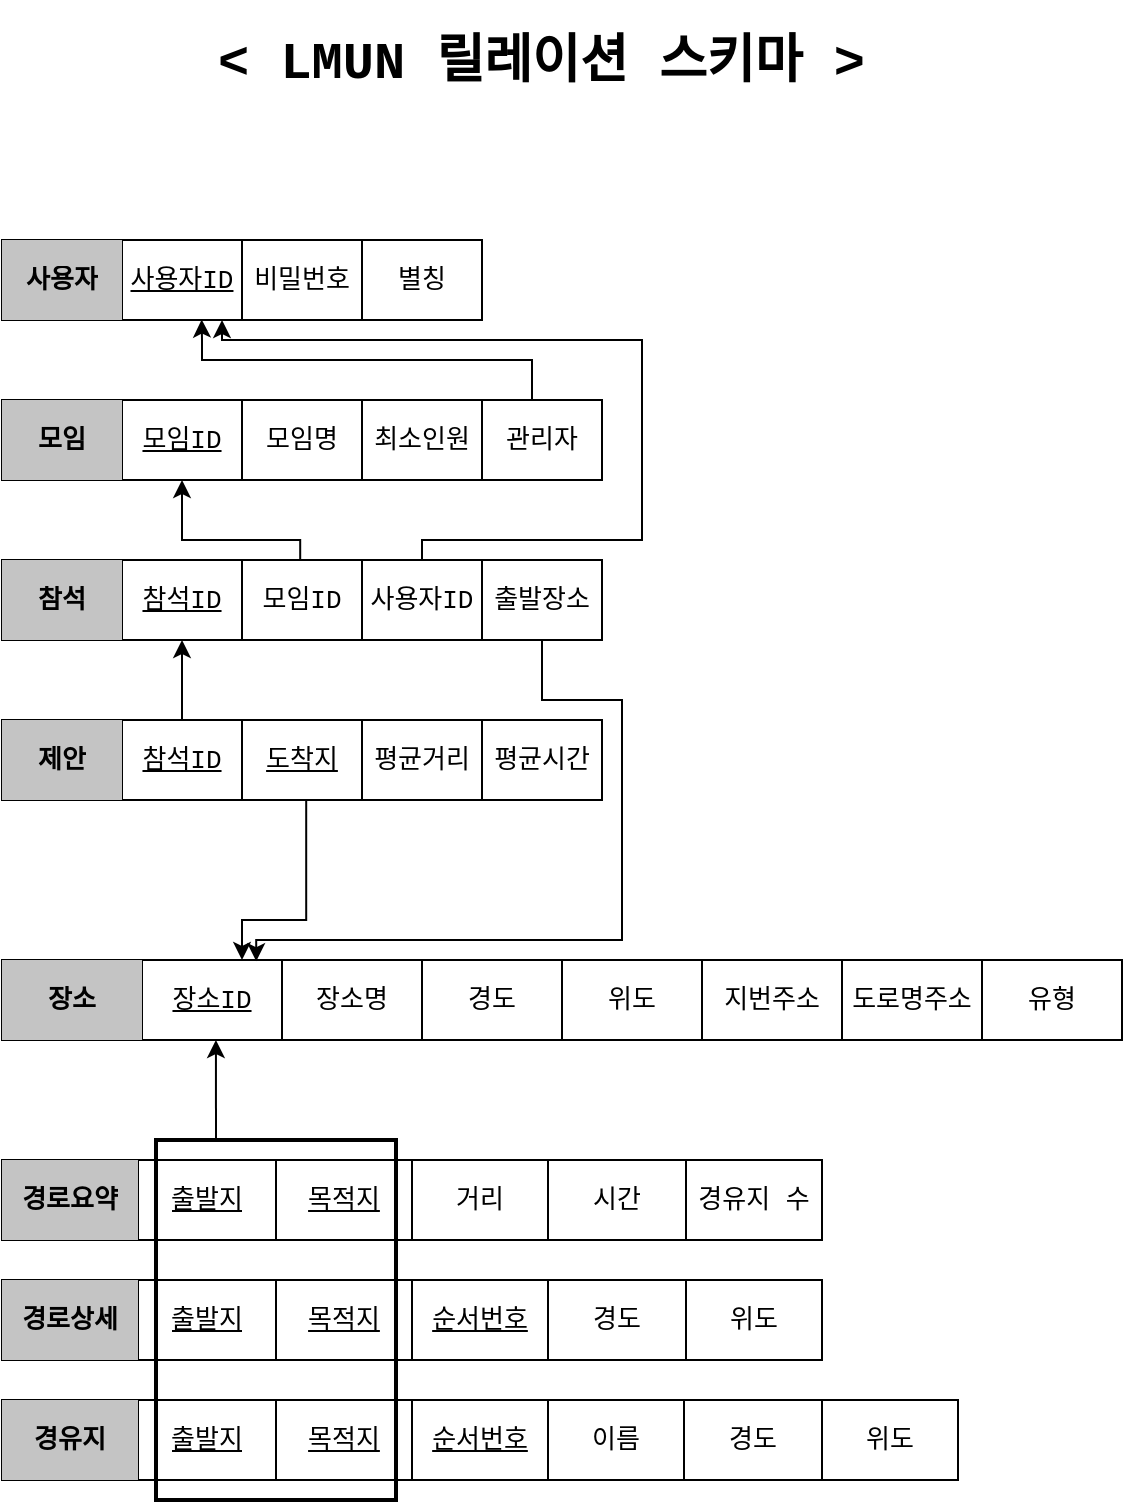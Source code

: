 <mxfile version="16.1.0" type="device"><diagram id="JYKlzsWnA5worF_c8ZlG" name="Page-1"><mxGraphModel dx="1363" dy="722" grid="1" gridSize="10" guides="1" tooltips="1" connect="1" arrows="1" fold="1" page="1" pageScale="1" pageWidth="827" pageHeight="1169" math="0" shadow="0"><root><mxCell id="0"/><mxCell id="1" parent="0"/><mxCell id="AW5-Fry8Wp2gRj29QLA7-89" value="" style="shape=table;html=1;whiteSpace=wrap;startSize=0;container=1;collapsible=0;childLayout=tableLayout;fontFamily=Courier New;fontSize=13;fontColor=default;strokeColor=default;fillColor=default;" vertex="1" parent="1"><mxGeometry x="160" y="200" width="300" height="40" as="geometry"/></mxCell><mxCell id="AW5-Fry8Wp2gRj29QLA7-90" value="" style="shape=partialRectangle;html=1;whiteSpace=wrap;collapsible=0;dropTarget=0;pointerEvents=0;fillColor=none;top=0;left=0;bottom=0;right=0;points=[[0,0.5],[1,0.5]];portConstraint=eastwest;fontFamily=Courier New;fontSize=13;fontColor=default;startSize=0;strokeColor=default;" vertex="1" parent="AW5-Fry8Wp2gRj29QLA7-89"><mxGeometry width="300" height="40" as="geometry"/></mxCell><mxCell id="AW5-Fry8Wp2gRj29QLA7-91" value="&lt;b&gt;모임&lt;/b&gt;" style="shape=partialRectangle;html=1;whiteSpace=wrap;connectable=0;fillColor=#C4C4C4;top=0;left=0;bottom=0;right=0;overflow=hidden;pointerEvents=1;fontFamily=Courier New;fontSize=13;fontColor=default;startSize=0;strokeColor=default;" vertex="1" parent="AW5-Fry8Wp2gRj29QLA7-90"><mxGeometry width="60" height="40" as="geometry"><mxRectangle width="60" height="40" as="alternateBounds"/></mxGeometry></mxCell><mxCell id="AW5-Fry8Wp2gRj29QLA7-92" value="&lt;u&gt;모임ID&lt;/u&gt;" style="shape=partialRectangle;html=1;whiteSpace=wrap;connectable=0;fillColor=none;top=0;left=0;bottom=0;right=0;overflow=hidden;pointerEvents=1;fontFamily=Courier New;fontSize=13;fontColor=default;startSize=0;strokeColor=default;" vertex="1" parent="AW5-Fry8Wp2gRj29QLA7-90"><mxGeometry x="60" width="60" height="40" as="geometry"><mxRectangle width="60" height="40" as="alternateBounds"/></mxGeometry></mxCell><mxCell id="AW5-Fry8Wp2gRj29QLA7-93" value="모임명" style="shape=partialRectangle;html=1;whiteSpace=wrap;connectable=0;fillColor=none;top=0;left=0;bottom=0;right=0;overflow=hidden;pointerEvents=1;fontFamily=Courier New;fontSize=13;fontColor=default;startSize=0;strokeColor=default;" vertex="1" parent="AW5-Fry8Wp2gRj29QLA7-90"><mxGeometry x="120" width="60" height="40" as="geometry"><mxRectangle width="60" height="40" as="alternateBounds"/></mxGeometry></mxCell><mxCell id="AW5-Fry8Wp2gRj29QLA7-102" value="최소인원" style="shape=partialRectangle;html=1;whiteSpace=wrap;connectable=0;fillColor=none;top=0;left=0;bottom=0;right=0;overflow=hidden;pointerEvents=1;fontFamily=Courier New;fontSize=13;fontColor=default;startSize=0;strokeColor=default;" vertex="1" parent="AW5-Fry8Wp2gRj29QLA7-90"><mxGeometry x="180" width="60" height="40" as="geometry"><mxRectangle width="60" height="40" as="alternateBounds"/></mxGeometry></mxCell><mxCell id="AW5-Fry8Wp2gRj29QLA7-103" value="관리자" style="shape=partialRectangle;html=1;whiteSpace=wrap;connectable=0;fillColor=none;top=0;left=0;bottom=0;right=0;overflow=hidden;pointerEvents=1;fontFamily=Courier New;fontSize=13;fontColor=default;startSize=0;strokeColor=default;" vertex="1" parent="AW5-Fry8Wp2gRj29QLA7-90"><mxGeometry x="240" width="60" height="40" as="geometry"><mxRectangle width="60" height="40" as="alternateBounds"/></mxGeometry></mxCell><mxCell id="AW5-Fry8Wp2gRj29QLA7-105" value="" style="shape=table;html=1;whiteSpace=wrap;startSize=0;container=1;collapsible=0;childLayout=tableLayout;fontFamily=Courier New;fontSize=13;fontColor=default;strokeColor=default;fillColor=default;" vertex="1" parent="1"><mxGeometry x="160" y="120" width="240" height="40" as="geometry"/></mxCell><mxCell id="AW5-Fry8Wp2gRj29QLA7-106" value="" style="shape=partialRectangle;html=1;whiteSpace=wrap;collapsible=0;dropTarget=0;pointerEvents=0;fillColor=none;top=0;left=0;bottom=0;right=0;points=[[0,0.5],[1,0.5]];portConstraint=eastwest;fontFamily=Courier New;fontSize=13;fontColor=default;startSize=0;strokeColor=default;" vertex="1" parent="AW5-Fry8Wp2gRj29QLA7-105"><mxGeometry width="240" height="40" as="geometry"/></mxCell><mxCell id="AW5-Fry8Wp2gRj29QLA7-107" value="&lt;b&gt;사용자&lt;/b&gt;" style="shape=partialRectangle;html=1;whiteSpace=wrap;connectable=0;fillColor=#C4C4C4;top=0;left=0;bottom=0;right=0;overflow=hidden;pointerEvents=1;fontFamily=Courier New;fontSize=13;fontColor=default;startSize=0;strokeColor=default;" vertex="1" parent="AW5-Fry8Wp2gRj29QLA7-106"><mxGeometry width="60" height="40" as="geometry"><mxRectangle width="60" height="40" as="alternateBounds"/></mxGeometry></mxCell><mxCell id="AW5-Fry8Wp2gRj29QLA7-108" value="&lt;u&gt;사용자ID&lt;/u&gt;" style="shape=partialRectangle;html=1;whiteSpace=wrap;connectable=0;fillColor=none;top=0;left=0;bottom=0;right=0;overflow=hidden;pointerEvents=1;fontFamily=Courier New;fontSize=13;fontColor=default;startSize=0;strokeColor=default;" vertex="1" parent="AW5-Fry8Wp2gRj29QLA7-106"><mxGeometry x="60" width="60" height="40" as="geometry"><mxRectangle width="60" height="40" as="alternateBounds"/></mxGeometry></mxCell><mxCell id="AW5-Fry8Wp2gRj29QLA7-109" value="비밀번호" style="shape=partialRectangle;html=1;whiteSpace=wrap;connectable=0;fillColor=none;top=0;left=0;bottom=0;right=0;overflow=hidden;pointerEvents=1;fontFamily=Courier New;fontSize=13;fontColor=default;startSize=0;strokeColor=default;" vertex="1" parent="AW5-Fry8Wp2gRj29QLA7-106"><mxGeometry x="120" width="60" height="40" as="geometry"><mxRectangle width="60" height="40" as="alternateBounds"/></mxGeometry></mxCell><mxCell id="AW5-Fry8Wp2gRj29QLA7-110" value="별칭" style="shape=partialRectangle;html=1;whiteSpace=wrap;connectable=0;fillColor=none;top=0;left=0;bottom=0;right=0;overflow=hidden;pointerEvents=1;fontFamily=Courier New;fontSize=13;fontColor=default;startSize=0;strokeColor=default;" vertex="1" parent="AW5-Fry8Wp2gRj29QLA7-106"><mxGeometry x="180" width="60" height="40" as="geometry"><mxRectangle width="60" height="40" as="alternateBounds"/></mxGeometry></mxCell><mxCell id="AW5-Fry8Wp2gRj29QLA7-129" value="" style="shape=table;html=1;whiteSpace=wrap;startSize=0;container=1;collapsible=0;childLayout=tableLayout;fontFamily=Courier New;fontSize=13;fontColor=default;strokeColor=default;fillColor=default;fontStyle=1" vertex="1" parent="1"><mxGeometry x="160" y="280" width="300" height="40" as="geometry"/></mxCell><mxCell id="AW5-Fry8Wp2gRj29QLA7-130" value="" style="shape=partialRectangle;html=1;whiteSpace=wrap;collapsible=0;dropTarget=0;pointerEvents=0;fillColor=none;top=0;left=0;bottom=0;right=0;points=[[0,0.5],[1,0.5]];portConstraint=eastwest;fontFamily=Courier New;fontSize=13;fontColor=default;startSize=0;strokeColor=default;" vertex="1" parent="AW5-Fry8Wp2gRj29QLA7-129"><mxGeometry width="300" height="40" as="geometry"/></mxCell><mxCell id="AW5-Fry8Wp2gRj29QLA7-131" value="&lt;b&gt;참석&lt;/b&gt;" style="shape=partialRectangle;html=1;whiteSpace=wrap;connectable=0;fillColor=#C4C4C4;top=0;left=0;bottom=0;right=0;overflow=hidden;pointerEvents=1;fontFamily=Courier New;fontSize=13;fontColor=default;startSize=0;strokeColor=default;" vertex="1" parent="AW5-Fry8Wp2gRj29QLA7-130"><mxGeometry width="60" height="40" as="geometry"><mxRectangle width="60" height="40" as="alternateBounds"/></mxGeometry></mxCell><mxCell id="AW5-Fry8Wp2gRj29QLA7-191" value="참석ID" style="shape=partialRectangle;html=1;whiteSpace=wrap;connectable=0;fillColor=none;top=0;left=0;bottom=0;right=0;overflow=hidden;pointerEvents=1;fontFamily=Courier New;fontSize=13;fontColor=default;startSize=0;strokeColor=default;fontStyle=4" vertex="1" parent="AW5-Fry8Wp2gRj29QLA7-130"><mxGeometry x="60" width="60" height="40" as="geometry"><mxRectangle width="60" height="40" as="alternateBounds"/></mxGeometry></mxCell><mxCell id="AW5-Fry8Wp2gRj29QLA7-132" value="모임ID" style="shape=partialRectangle;html=1;whiteSpace=wrap;connectable=0;fillColor=none;top=0;left=0;bottom=0;right=0;overflow=hidden;pointerEvents=1;fontFamily=Courier New;fontSize=13;fontColor=default;startSize=0;strokeColor=default;" vertex="1" parent="AW5-Fry8Wp2gRj29QLA7-130"><mxGeometry x="120" width="60" height="40" as="geometry"><mxRectangle width="60" height="40" as="alternateBounds"/></mxGeometry></mxCell><mxCell id="AW5-Fry8Wp2gRj29QLA7-133" value="사용자ID" style="shape=partialRectangle;html=1;whiteSpace=wrap;connectable=0;fillColor=none;top=0;left=0;bottom=0;right=0;overflow=hidden;pointerEvents=1;fontFamily=Courier New;fontSize=13;fontColor=default;startSize=0;strokeColor=default;" vertex="1" parent="AW5-Fry8Wp2gRj29QLA7-130"><mxGeometry x="180" width="60" height="40" as="geometry"><mxRectangle width="60" height="40" as="alternateBounds"/></mxGeometry></mxCell><mxCell id="AW5-Fry8Wp2gRj29QLA7-134" value="출발장소" style="shape=partialRectangle;html=1;whiteSpace=wrap;connectable=0;fillColor=none;top=0;left=0;bottom=0;right=0;overflow=hidden;pointerEvents=1;fontFamily=Courier New;fontSize=13;fontColor=default;startSize=0;strokeColor=default;" vertex="1" parent="AW5-Fry8Wp2gRj29QLA7-130"><mxGeometry x="240" width="60" height="40" as="geometry"><mxRectangle width="60" height="40" as="alternateBounds"/></mxGeometry></mxCell><mxCell id="AW5-Fry8Wp2gRj29QLA7-145" value="" style="shape=table;html=1;whiteSpace=wrap;startSize=0;container=1;collapsible=0;childLayout=tableLayout;fontFamily=Courier New;fontSize=13;fontColor=default;strokeColor=default;fillColor=default;fontStyle=1" vertex="1" parent="1"><mxGeometry x="160" y="580" width="410" height="40" as="geometry"/></mxCell><mxCell id="AW5-Fry8Wp2gRj29QLA7-146" value="" style="shape=partialRectangle;html=1;whiteSpace=wrap;collapsible=0;dropTarget=0;pointerEvents=0;fillColor=none;top=0;left=0;bottom=0;right=0;points=[[0,0.5],[1,0.5]];portConstraint=eastwest;fontFamily=Courier New;fontSize=13;fontColor=default;startSize=0;strokeColor=default;" vertex="1" parent="AW5-Fry8Wp2gRj29QLA7-145"><mxGeometry width="410" height="40" as="geometry"/></mxCell><mxCell id="AW5-Fry8Wp2gRj29QLA7-147" value="경로요약" style="shape=partialRectangle;html=1;whiteSpace=wrap;connectable=0;fillColor=#C4C4C4;top=0;left=0;bottom=0;right=0;overflow=hidden;pointerEvents=1;fontFamily=Courier New;fontSize=13;fontColor=default;startSize=0;strokeColor=default;fontStyle=1" vertex="1" parent="AW5-Fry8Wp2gRj29QLA7-146"><mxGeometry width="68" height="40" as="geometry"><mxRectangle width="68" height="40" as="alternateBounds"/></mxGeometry></mxCell><mxCell id="AW5-Fry8Wp2gRj29QLA7-148" value="출발지" style="shape=partialRectangle;html=1;whiteSpace=wrap;connectable=0;fillColor=none;top=0;left=0;bottom=0;right=0;overflow=hidden;pointerEvents=1;fontFamily=Courier New;fontSize=13;fontColor=default;startSize=0;strokeColor=default;fontStyle=4" vertex="1" parent="AW5-Fry8Wp2gRj29QLA7-146"><mxGeometry x="68" width="69" height="40" as="geometry"><mxRectangle width="69" height="40" as="alternateBounds"/></mxGeometry></mxCell><mxCell id="AW5-Fry8Wp2gRj29QLA7-149" value="목적지" style="shape=partialRectangle;html=1;whiteSpace=wrap;connectable=0;fillColor=none;top=0;left=0;bottom=0;right=0;overflow=hidden;pointerEvents=1;fontFamily=Courier New;fontSize=13;fontColor=default;startSize=0;strokeColor=default;fontStyle=4" vertex="1" parent="AW5-Fry8Wp2gRj29QLA7-146"><mxGeometry x="137" width="68" height="40" as="geometry"><mxRectangle width="68" height="40" as="alternateBounds"/></mxGeometry></mxCell><mxCell id="AW5-Fry8Wp2gRj29QLA7-150" value="거리" style="shape=partialRectangle;html=1;whiteSpace=wrap;connectable=0;fillColor=none;top=0;left=0;bottom=0;right=0;overflow=hidden;pointerEvents=1;fontFamily=Courier New;fontSize=13;fontColor=default;startSize=0;strokeColor=default;" vertex="1" parent="AW5-Fry8Wp2gRj29QLA7-146"><mxGeometry x="205" width="68" height="40" as="geometry"><mxRectangle width="68" height="40" as="alternateBounds"/></mxGeometry></mxCell><mxCell id="AW5-Fry8Wp2gRj29QLA7-151" value="시간" style="shape=partialRectangle;html=1;whiteSpace=wrap;connectable=0;fillColor=none;top=0;left=0;bottom=0;right=0;overflow=hidden;pointerEvents=1;fontFamily=Courier New;fontSize=13;fontColor=default;startSize=0;strokeColor=default;" vertex="1" parent="AW5-Fry8Wp2gRj29QLA7-146"><mxGeometry x="273" width="69" height="40" as="geometry"><mxRectangle width="69" height="40" as="alternateBounds"/></mxGeometry></mxCell><mxCell id="AW5-Fry8Wp2gRj29QLA7-152" value="경유지 수" style="shape=partialRectangle;html=1;whiteSpace=wrap;connectable=0;fillColor=none;top=0;left=0;bottom=0;right=0;overflow=hidden;pointerEvents=1;fontFamily=Courier New;fontSize=13;fontColor=default;startSize=0;strokeColor=default;" vertex="1" parent="AW5-Fry8Wp2gRj29QLA7-146"><mxGeometry x="342" width="68" height="40" as="geometry"><mxRectangle width="68" height="40" as="alternateBounds"/></mxGeometry></mxCell><mxCell id="AW5-Fry8Wp2gRj29QLA7-153" value="" style="shape=table;html=1;whiteSpace=wrap;startSize=0;container=1;collapsible=0;childLayout=tableLayout;fontFamily=Courier New;fontSize=13;fontColor=default;strokeColor=default;fillColor=default;fontStyle=1" vertex="1" parent="1"><mxGeometry x="160" y="480" width="560" height="40" as="geometry"/></mxCell><mxCell id="AW5-Fry8Wp2gRj29QLA7-154" value="" style="shape=partialRectangle;html=1;whiteSpace=wrap;collapsible=0;dropTarget=0;pointerEvents=0;fillColor=none;top=0;left=0;bottom=0;right=0;points=[[0,0.5],[1,0.5]];portConstraint=eastwest;fontFamily=Courier New;fontSize=13;fontColor=default;startSize=0;strokeColor=default;" vertex="1" parent="AW5-Fry8Wp2gRj29QLA7-153"><mxGeometry width="560" height="40" as="geometry"/></mxCell><mxCell id="AW5-Fry8Wp2gRj29QLA7-155" value="장소" style="shape=partialRectangle;html=1;whiteSpace=wrap;connectable=0;fillColor=#C4C4C4;top=0;left=0;bottom=0;right=0;overflow=hidden;pointerEvents=1;fontFamily=Courier New;fontSize=13;fontColor=default;startSize=0;strokeColor=default;fontStyle=1" vertex="1" parent="AW5-Fry8Wp2gRj29QLA7-154"><mxGeometry width="70" height="40" as="geometry"><mxRectangle width="70" height="40" as="alternateBounds"/></mxGeometry></mxCell><mxCell id="AW5-Fry8Wp2gRj29QLA7-156" value="장소ID" style="shape=partialRectangle;html=1;whiteSpace=wrap;connectable=0;fillColor=none;top=0;left=0;bottom=0;right=0;overflow=hidden;pointerEvents=1;fontFamily=Courier New;fontSize=13;fontColor=default;startSize=0;strokeColor=default;fontStyle=4" vertex="1" parent="AW5-Fry8Wp2gRj29QLA7-154"><mxGeometry x="70" width="70" height="40" as="geometry"><mxRectangle width="70" height="40" as="alternateBounds"/></mxGeometry></mxCell><mxCell id="AW5-Fry8Wp2gRj29QLA7-157" value="장소명" style="shape=partialRectangle;html=1;whiteSpace=wrap;connectable=0;fillColor=none;top=0;left=0;bottom=0;right=0;overflow=hidden;pointerEvents=1;fontFamily=Courier New;fontSize=13;fontColor=default;startSize=0;strokeColor=default;" vertex="1" parent="AW5-Fry8Wp2gRj29QLA7-154"><mxGeometry x="140" width="70" height="40" as="geometry"><mxRectangle width="70" height="40" as="alternateBounds"/></mxGeometry></mxCell><mxCell id="AW5-Fry8Wp2gRj29QLA7-158" value="경도" style="shape=partialRectangle;html=1;whiteSpace=wrap;connectable=0;fillColor=none;top=0;left=0;bottom=0;right=0;overflow=hidden;pointerEvents=1;fontFamily=Courier New;fontSize=13;fontColor=default;startSize=0;strokeColor=default;" vertex="1" parent="AW5-Fry8Wp2gRj29QLA7-154"><mxGeometry x="210" width="70" height="40" as="geometry"><mxRectangle width="70" height="40" as="alternateBounds"/></mxGeometry></mxCell><mxCell id="AW5-Fry8Wp2gRj29QLA7-159" value="위도" style="shape=partialRectangle;html=1;whiteSpace=wrap;connectable=0;fillColor=none;top=0;left=0;bottom=0;right=0;overflow=hidden;pointerEvents=1;fontFamily=Courier New;fontSize=13;fontColor=default;startSize=0;strokeColor=default;" vertex="1" parent="AW5-Fry8Wp2gRj29QLA7-154"><mxGeometry x="280" width="70" height="40" as="geometry"><mxRectangle width="70" height="40" as="alternateBounds"/></mxGeometry></mxCell><mxCell id="AW5-Fry8Wp2gRj29QLA7-160" value="지번주소" style="shape=partialRectangle;html=1;whiteSpace=wrap;connectable=0;fillColor=none;top=0;left=0;bottom=0;right=0;overflow=hidden;pointerEvents=1;fontFamily=Courier New;fontSize=13;fontColor=default;startSize=0;strokeColor=default;" vertex="1" parent="AW5-Fry8Wp2gRj29QLA7-154"><mxGeometry x="350" width="70" height="40" as="geometry"><mxRectangle width="70" height="40" as="alternateBounds"/></mxGeometry></mxCell><mxCell id="AW5-Fry8Wp2gRj29QLA7-161" value="도로명주소" style="shape=partialRectangle;html=1;whiteSpace=wrap;connectable=0;fillColor=none;top=0;left=0;bottom=0;right=0;overflow=hidden;pointerEvents=1;fontFamily=Courier New;fontSize=13;fontColor=default;startSize=0;strokeColor=default;" vertex="1" parent="AW5-Fry8Wp2gRj29QLA7-154"><mxGeometry x="420" width="70" height="40" as="geometry"><mxRectangle width="70" height="40" as="alternateBounds"/></mxGeometry></mxCell><mxCell id="AW5-Fry8Wp2gRj29QLA7-162" value="유형" style="shape=partialRectangle;html=1;whiteSpace=wrap;connectable=0;fillColor=none;top=0;left=0;bottom=0;right=0;overflow=hidden;pointerEvents=1;fontFamily=Courier New;fontSize=13;fontColor=default;startSize=0;strokeColor=default;" vertex="1" parent="AW5-Fry8Wp2gRj29QLA7-154"><mxGeometry x="490" width="70" height="40" as="geometry"><mxRectangle width="70" height="40" as="alternateBounds"/></mxGeometry></mxCell><mxCell id="AW5-Fry8Wp2gRj29QLA7-163" value="" style="shape=table;html=1;whiteSpace=wrap;startSize=0;container=1;collapsible=0;childLayout=tableLayout;fontFamily=Courier New;fontSize=13;fontColor=default;strokeColor=default;fillColor=default;fontStyle=1" vertex="1" parent="1"><mxGeometry x="160" y="640" width="410" height="40" as="geometry"/></mxCell><mxCell id="AW5-Fry8Wp2gRj29QLA7-164" value="" style="shape=partialRectangle;html=1;whiteSpace=wrap;collapsible=0;dropTarget=0;pointerEvents=0;fillColor=none;top=0;left=0;bottom=0;right=0;points=[[0,0.5],[1,0.5]];portConstraint=eastwest;fontFamily=Courier New;fontSize=13;fontColor=default;startSize=0;strokeColor=default;" vertex="1" parent="AW5-Fry8Wp2gRj29QLA7-163"><mxGeometry width="410" height="40" as="geometry"/></mxCell><mxCell id="AW5-Fry8Wp2gRj29QLA7-165" value="경로상세" style="shape=partialRectangle;html=1;whiteSpace=wrap;connectable=0;fillColor=#C4C4C4;top=0;left=0;bottom=0;right=0;overflow=hidden;pointerEvents=1;fontFamily=Courier New;fontSize=13;fontColor=default;startSize=0;strokeColor=default;fontStyle=1" vertex="1" parent="AW5-Fry8Wp2gRj29QLA7-164"><mxGeometry width="68" height="40" as="geometry"><mxRectangle width="68" height="40" as="alternateBounds"/></mxGeometry></mxCell><mxCell id="AW5-Fry8Wp2gRj29QLA7-166" value="출발지" style="shape=partialRectangle;html=1;whiteSpace=wrap;connectable=0;fillColor=none;top=0;left=0;bottom=0;right=0;overflow=hidden;pointerEvents=1;fontFamily=Courier New;fontSize=13;fontColor=default;startSize=0;strokeColor=default;fontStyle=4" vertex="1" parent="AW5-Fry8Wp2gRj29QLA7-164"><mxGeometry x="68" width="69" height="40" as="geometry"><mxRectangle width="69" height="40" as="alternateBounds"/></mxGeometry></mxCell><mxCell id="AW5-Fry8Wp2gRj29QLA7-167" value="목적지" style="shape=partialRectangle;html=1;whiteSpace=wrap;connectable=0;fillColor=none;top=0;left=0;bottom=0;right=0;overflow=hidden;pointerEvents=1;fontFamily=Courier New;fontSize=13;fontColor=default;startSize=0;strokeColor=default;fontStyle=4" vertex="1" parent="AW5-Fry8Wp2gRj29QLA7-164"><mxGeometry x="137" width="68" height="40" as="geometry"><mxRectangle width="68" height="40" as="alternateBounds"/></mxGeometry></mxCell><mxCell id="AW5-Fry8Wp2gRj29QLA7-168" value="순서번호" style="shape=partialRectangle;html=1;whiteSpace=wrap;connectable=0;fillColor=none;top=0;left=0;bottom=0;right=0;overflow=hidden;pointerEvents=1;fontFamily=Courier New;fontSize=13;fontColor=default;startSize=0;strokeColor=default;fontStyle=4" vertex="1" parent="AW5-Fry8Wp2gRj29QLA7-164"><mxGeometry x="205" width="68" height="40" as="geometry"><mxRectangle width="68" height="40" as="alternateBounds"/></mxGeometry></mxCell><mxCell id="AW5-Fry8Wp2gRj29QLA7-169" value="경도" style="shape=partialRectangle;html=1;whiteSpace=wrap;connectable=0;fillColor=none;top=0;left=0;bottom=0;right=0;overflow=hidden;pointerEvents=1;fontFamily=Courier New;fontSize=13;fontColor=default;startSize=0;strokeColor=default;" vertex="1" parent="AW5-Fry8Wp2gRj29QLA7-164"><mxGeometry x="273" width="69" height="40" as="geometry"><mxRectangle width="69" height="40" as="alternateBounds"/></mxGeometry></mxCell><mxCell id="AW5-Fry8Wp2gRj29QLA7-170" value="위도" style="shape=partialRectangle;html=1;whiteSpace=wrap;connectable=0;fillColor=none;top=0;left=0;bottom=0;right=0;overflow=hidden;pointerEvents=1;fontFamily=Courier New;fontSize=13;fontColor=default;startSize=0;strokeColor=default;" vertex="1" parent="AW5-Fry8Wp2gRj29QLA7-164"><mxGeometry x="342" width="68" height="40" as="geometry"><mxRectangle width="68" height="40" as="alternateBounds"/></mxGeometry></mxCell><mxCell id="AW5-Fry8Wp2gRj29QLA7-172" value="" style="shape=table;html=1;whiteSpace=wrap;startSize=0;container=1;collapsible=0;childLayout=tableLayout;fontFamily=Courier New;fontSize=13;fontColor=default;strokeColor=default;fillColor=default;fontStyle=5" vertex="1" parent="1"><mxGeometry x="160" y="700" width="478" height="40" as="geometry"/></mxCell><mxCell id="AW5-Fry8Wp2gRj29QLA7-173" value="" style="shape=partialRectangle;html=1;whiteSpace=wrap;collapsible=0;dropTarget=0;pointerEvents=0;fillColor=none;top=0;left=0;bottom=0;right=0;points=[[0,0.5],[1,0.5]];portConstraint=eastwest;fontFamily=Courier New;fontSize=13;fontColor=default;startSize=0;strokeColor=default;" vertex="1" parent="AW5-Fry8Wp2gRj29QLA7-172"><mxGeometry width="478" height="40" as="geometry"/></mxCell><mxCell id="AW5-Fry8Wp2gRj29QLA7-174" value="경유지" style="shape=partialRectangle;html=1;whiteSpace=wrap;connectable=0;fillColor=#C4C4C4;top=0;left=0;bottom=0;right=0;overflow=hidden;pointerEvents=1;fontFamily=Courier New;fontSize=13;fontColor=default;startSize=0;strokeColor=default;fontStyle=1" vertex="1" parent="AW5-Fry8Wp2gRj29QLA7-173"><mxGeometry width="68" height="40" as="geometry"><mxRectangle width="68" height="40" as="alternateBounds"/></mxGeometry></mxCell><mxCell id="AW5-Fry8Wp2gRj29QLA7-175" value="출발지" style="shape=partialRectangle;html=1;whiteSpace=wrap;connectable=0;fillColor=none;top=0;left=0;bottom=0;right=0;overflow=hidden;pointerEvents=1;fontFamily=Courier New;fontSize=13;fontColor=default;startSize=0;strokeColor=default;fontStyle=4" vertex="1" parent="AW5-Fry8Wp2gRj29QLA7-173"><mxGeometry x="68" width="69" height="40" as="geometry"><mxRectangle width="69" height="40" as="alternateBounds"/></mxGeometry></mxCell><mxCell id="AW5-Fry8Wp2gRj29QLA7-176" value="목적지" style="shape=partialRectangle;html=1;whiteSpace=wrap;connectable=0;fillColor=none;top=0;left=0;bottom=0;right=0;overflow=hidden;pointerEvents=1;fontFamily=Courier New;fontSize=13;fontColor=default;startSize=0;strokeColor=default;fontStyle=4" vertex="1" parent="AW5-Fry8Wp2gRj29QLA7-173"><mxGeometry x="137" width="68" height="40" as="geometry"><mxRectangle width="68" height="40" as="alternateBounds"/></mxGeometry></mxCell><mxCell id="AW5-Fry8Wp2gRj29QLA7-192" value="순서번호" style="shape=partialRectangle;html=1;whiteSpace=wrap;connectable=0;fillColor=none;top=0;left=0;bottom=0;right=0;overflow=hidden;pointerEvents=1;fontFamily=Courier New;fontSize=13;fontColor=default;startSize=0;strokeColor=default;fontStyle=4" vertex="1" parent="AW5-Fry8Wp2gRj29QLA7-173"><mxGeometry x="205" width="68" height="40" as="geometry"><mxRectangle width="68" height="40" as="alternateBounds"/></mxGeometry></mxCell><mxCell id="AW5-Fry8Wp2gRj29QLA7-177" value="이름" style="shape=partialRectangle;html=1;whiteSpace=wrap;connectable=0;fillColor=none;top=0;left=0;bottom=0;right=0;overflow=hidden;pointerEvents=1;fontFamily=Courier New;fontSize=13;fontColor=default;startSize=0;strokeColor=default;" vertex="1" parent="AW5-Fry8Wp2gRj29QLA7-173"><mxGeometry x="273" width="68" height="40" as="geometry"><mxRectangle width="68" height="40" as="alternateBounds"/></mxGeometry></mxCell><mxCell id="AW5-Fry8Wp2gRj29QLA7-178" value="경도" style="shape=partialRectangle;html=1;whiteSpace=wrap;connectable=0;fillColor=none;top=0;left=0;bottom=0;right=0;overflow=hidden;pointerEvents=1;fontFamily=Courier New;fontSize=13;fontColor=default;startSize=0;strokeColor=default;" vertex="1" parent="AW5-Fry8Wp2gRj29QLA7-173"><mxGeometry x="341" width="69" height="40" as="geometry"><mxRectangle width="69" height="40" as="alternateBounds"/></mxGeometry></mxCell><mxCell id="AW5-Fry8Wp2gRj29QLA7-179" value="위도" style="shape=partialRectangle;html=1;whiteSpace=wrap;connectable=0;fillColor=none;top=0;left=0;bottom=0;right=0;overflow=hidden;pointerEvents=1;fontFamily=Courier New;fontSize=13;fontColor=default;startSize=0;strokeColor=default;" vertex="1" parent="AW5-Fry8Wp2gRj29QLA7-173"><mxGeometry x="410" width="68" height="40" as="geometry"><mxRectangle width="68" height="40" as="alternateBounds"/></mxGeometry></mxCell><mxCell id="AW5-Fry8Wp2gRj29QLA7-180" value="" style="shape=table;html=1;whiteSpace=wrap;startSize=0;container=1;collapsible=0;childLayout=tableLayout;fontFamily=Courier New;fontSize=13;fontColor=default;strokeColor=default;fillColor=default;fontStyle=1" vertex="1" parent="1"><mxGeometry x="160" y="360" width="300" height="40" as="geometry"/></mxCell><mxCell id="AW5-Fry8Wp2gRj29QLA7-181" value="" style="shape=partialRectangle;html=1;whiteSpace=wrap;collapsible=0;dropTarget=0;pointerEvents=0;fillColor=none;top=0;left=0;bottom=0;right=0;points=[[0,0.5],[1,0.5]];portConstraint=eastwest;fontFamily=Courier New;fontSize=13;fontColor=default;startSize=0;strokeColor=default;" vertex="1" parent="AW5-Fry8Wp2gRj29QLA7-180"><mxGeometry width="300" height="40" as="geometry"/></mxCell><mxCell id="AW5-Fry8Wp2gRj29QLA7-182" value="제안" style="shape=partialRectangle;html=1;whiteSpace=wrap;connectable=0;fillColor=#C4C4C4;top=0;left=0;bottom=0;right=0;overflow=hidden;pointerEvents=1;fontFamily=Courier New;fontSize=13;fontColor=default;startSize=0;strokeColor=default;fontStyle=1" vertex="1" parent="AW5-Fry8Wp2gRj29QLA7-181"><mxGeometry width="60" height="40" as="geometry"><mxRectangle width="60" height="40" as="alternateBounds"/></mxGeometry></mxCell><mxCell id="AW5-Fry8Wp2gRj29QLA7-183" value="참석ID" style="shape=partialRectangle;html=1;whiteSpace=wrap;connectable=0;fillColor=none;top=0;left=0;bottom=0;right=0;overflow=hidden;pointerEvents=1;fontFamily=Courier New;fontSize=13;fontColor=default;startSize=0;strokeColor=default;fontStyle=4" vertex="1" parent="AW5-Fry8Wp2gRj29QLA7-181"><mxGeometry x="60" width="60" height="40" as="geometry"><mxRectangle width="60" height="40" as="alternateBounds"/></mxGeometry></mxCell><mxCell id="AW5-Fry8Wp2gRj29QLA7-184" value="도착지" style="shape=partialRectangle;html=1;whiteSpace=wrap;connectable=0;fillColor=none;top=0;left=0;bottom=0;right=0;overflow=hidden;pointerEvents=1;fontFamily=Courier New;fontSize=13;fontColor=default;startSize=0;strokeColor=default;fontStyle=4" vertex="1" parent="AW5-Fry8Wp2gRj29QLA7-181"><mxGeometry x="120" width="60" height="40" as="geometry"><mxRectangle width="60" height="40" as="alternateBounds"/></mxGeometry></mxCell><mxCell id="AW5-Fry8Wp2gRj29QLA7-185" value="평균거리" style="shape=partialRectangle;html=1;whiteSpace=wrap;connectable=0;fillColor=none;top=0;left=0;bottom=0;right=0;overflow=hidden;pointerEvents=1;fontFamily=Courier New;fontSize=13;fontColor=default;startSize=0;strokeColor=default;" vertex="1" parent="AW5-Fry8Wp2gRj29QLA7-181"><mxGeometry x="180" width="60" height="40" as="geometry"><mxRectangle width="60" height="40" as="alternateBounds"/></mxGeometry></mxCell><mxCell id="AW5-Fry8Wp2gRj29QLA7-186" value="평균시간" style="shape=partialRectangle;html=1;whiteSpace=wrap;connectable=0;fillColor=none;top=0;left=0;bottom=0;right=0;overflow=hidden;pointerEvents=1;fontFamily=Courier New;fontSize=13;fontColor=default;startSize=0;strokeColor=default;" vertex="1" parent="AW5-Fry8Wp2gRj29QLA7-181"><mxGeometry x="240" width="60" height="40" as="geometry"><mxRectangle width="60" height="40" as="alternateBounds"/></mxGeometry></mxCell><mxCell id="AW5-Fry8Wp2gRj29QLA7-198" value="" style="edgeStyle=segmentEdgeStyle;endArrow=classic;html=1;rounded=0;fontFamily=Courier New;fontSize=13;fontColor=default;startSize=0;strokeColor=default;exitX=0.227;exitY=0.015;exitDx=0;exitDy=0;exitPerimeter=0;entryX=0.227;entryY=0.015;entryDx=0;entryDy=0;entryPerimeter=0;" edge="1" parent="1" target="AW5-Fry8Wp2gRj29QLA7-154"><mxGeometry width="50" height="50" relative="1" as="geometry"><mxPoint x="430" y="320" as="sourcePoint"/><mxPoint x="380" y="430" as="targetPoint"/><Array as="points"><mxPoint x="430" y="350"/><mxPoint x="470" y="350"/><mxPoint x="470" y="470"/><mxPoint x="287" y="470"/></Array></mxGeometry></mxCell><mxCell id="AW5-Fry8Wp2gRj29QLA7-201" value="" style="edgeStyle=segmentEdgeStyle;endArrow=classic;html=1;rounded=0;fontFamily=Courier New;fontSize=13;fontColor=default;startSize=0;strokeColor=default;exitX=0.507;exitY=0.988;exitDx=0;exitDy=0;exitPerimeter=0;" edge="1" parent="1" source="AW5-Fry8Wp2gRj29QLA7-181"><mxGeometry width="50" height="50" relative="1" as="geometry"><mxPoint x="310" y="430" as="sourcePoint"/><mxPoint x="280" y="480" as="targetPoint"/><Array as="points"><mxPoint x="312" y="460"/><mxPoint x="280" y="460"/></Array></mxGeometry></mxCell><mxCell id="AW5-Fry8Wp2gRj29QLA7-203" value="" style="edgeStyle=segmentEdgeStyle;endArrow=classic;html=1;rounded=0;fontFamily=Courier New;fontSize=13;fontColor=default;startSize=0;strokeColor=default;" edge="1" parent="1"><mxGeometry width="50" height="50" relative="1" as="geometry"><mxPoint x="250" y="360" as="sourcePoint"/><mxPoint x="250" y="320" as="targetPoint"/></mxGeometry></mxCell><mxCell id="AW5-Fry8Wp2gRj29QLA7-204" value="" style="edgeStyle=segmentEdgeStyle;endArrow=classic;html=1;rounded=0;fontFamily=Courier New;fontSize=13;fontColor=default;startSize=0;strokeColor=default;entryX=0.3;entryY=1;entryDx=0;entryDy=0;entryPerimeter=0;exitX=0.497;exitY=-0.01;exitDx=0;exitDy=0;exitPerimeter=0;" edge="1" parent="1" source="AW5-Fry8Wp2gRj29QLA7-130" target="AW5-Fry8Wp2gRj29QLA7-90"><mxGeometry width="50" height="50" relative="1" as="geometry"><mxPoint x="380" y="280" as="sourcePoint"/><mxPoint x="430" y="230" as="targetPoint"/><Array as="points"><mxPoint x="309" y="270"/><mxPoint x="250" y="270"/></Array></mxGeometry></mxCell><mxCell id="AW5-Fry8Wp2gRj29QLA7-205" value="" style="edgeStyle=segmentEdgeStyle;endArrow=classic;html=1;rounded=0;fontFamily=Courier New;fontSize=13;fontColor=default;startSize=0;strokeColor=default;" edge="1" parent="1"><mxGeometry width="50" height="50" relative="1" as="geometry"><mxPoint x="370" y="280" as="sourcePoint"/><mxPoint x="270" y="160" as="targetPoint"/><Array as="points"><mxPoint x="370" y="270"/><mxPoint x="480" y="270"/><mxPoint x="480" y="170"/><mxPoint x="270" y="170"/></Array></mxGeometry></mxCell><mxCell id="AW5-Fry8Wp2gRj29QLA7-206" value="" style="edgeStyle=segmentEdgeStyle;endArrow=classic;html=1;rounded=0;fontFamily=Courier New;fontSize=13;fontColor=default;startSize=0;strokeColor=default;entryX=0.416;entryY=0.994;entryDx=0;entryDy=0;entryPerimeter=0;" edge="1" parent="1" target="AW5-Fry8Wp2gRj29QLA7-106"><mxGeometry width="50" height="50" relative="1" as="geometry"><mxPoint x="425" y="200" as="sourcePoint"/><mxPoint x="250" y="180" as="targetPoint"/><Array as="points"><mxPoint x="425" y="180"/><mxPoint x="260" y="180"/><mxPoint x="260" y="170"/></Array></mxGeometry></mxCell><mxCell id="AW5-Fry8Wp2gRj29QLA7-209" value="" style="rounded=0;whiteSpace=wrap;html=1;fontFamily=Courier New;fontSize=13;fontColor=default;startSize=0;strokeColor=default;strokeWidth=2;fillColor=none;" vertex="1" parent="1"><mxGeometry x="237" y="570" width="120" height="180" as="geometry"/></mxCell><mxCell id="AW5-Fry8Wp2gRj29QLA7-211" value="" style="endArrow=classic;html=1;rounded=0;fontFamily=Courier New;fontSize=13;fontColor=default;startSize=0;strokeColor=default;exitX=0.25;exitY=0;exitDx=0;exitDy=0;entryX=0.191;entryY=1;entryDx=0;entryDy=0;entryPerimeter=0;" edge="1" parent="1" source="AW5-Fry8Wp2gRj29QLA7-209" target="AW5-Fry8Wp2gRj29QLA7-154"><mxGeometry width="50" height="50" relative="1" as="geometry"><mxPoint x="300" y="540" as="sourcePoint"/><mxPoint x="350" y="490" as="targetPoint"/></mxGeometry></mxCell><mxCell id="AW5-Fry8Wp2gRj29QLA7-213" value="&lt;h1&gt;&amp;lt; LMUN 릴레이션 스키마 &amp;gt;&lt;/h1&gt;" style="text;html=1;strokeColor=none;fillColor=none;spacing=5;spacingTop=-20;whiteSpace=wrap;overflow=hidden;rounded=0;fontFamily=Courier New;fontSize=13;fontColor=default;startSize=0;" vertex="1" parent="1"><mxGeometry x="263" y="10" width="357" height="50" as="geometry"/></mxCell></root></mxGraphModel></diagram></mxfile>
